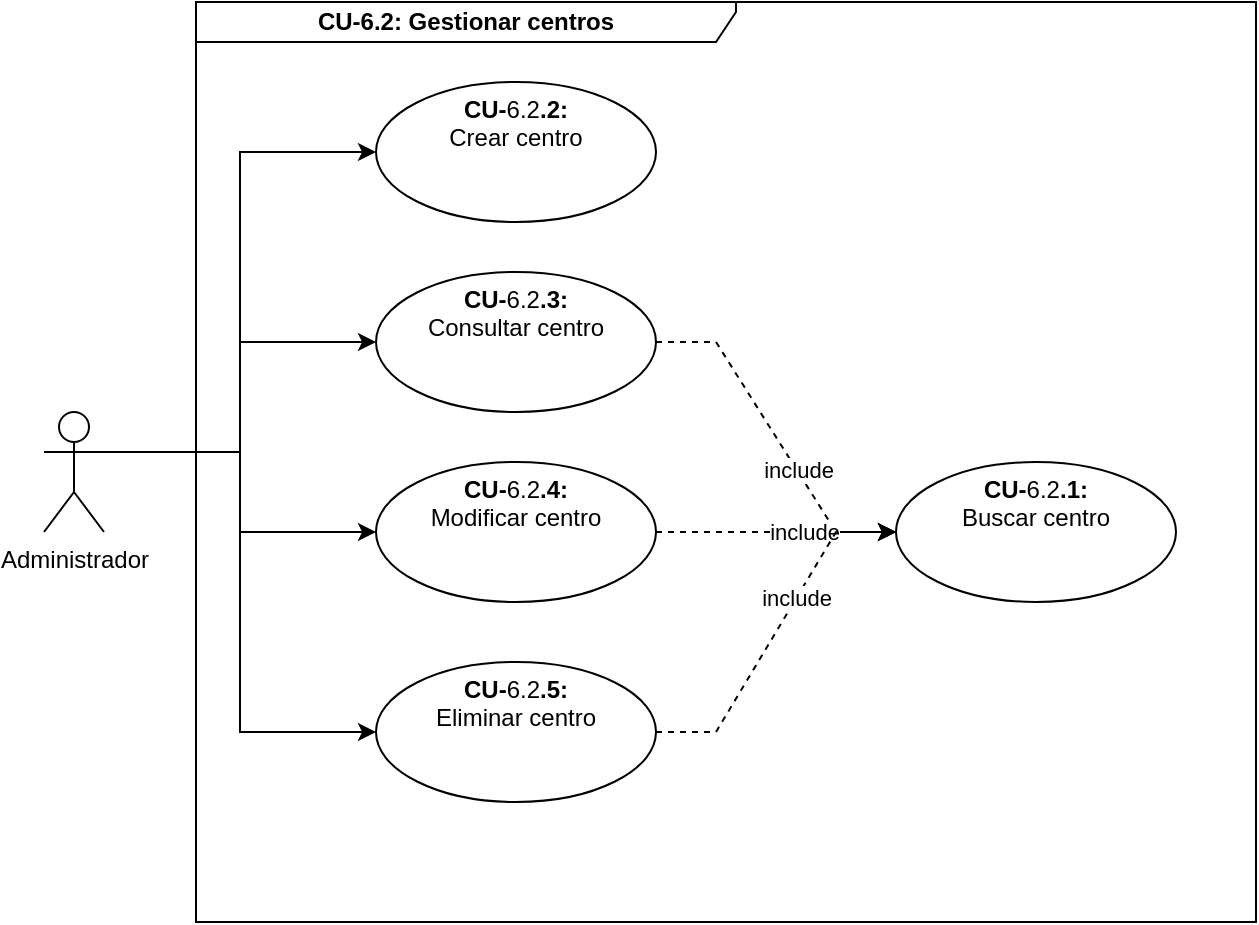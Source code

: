 <mxfile version="21.6.5" type="device">
  <diagram id="szs79xgOVXDPXgL9OrpX" name="Página-1">
    <mxGraphModel dx="1418" dy="820" grid="1" gridSize="10" guides="1" tooltips="1" connect="1" arrows="1" fold="1" page="1" pageScale="1" pageWidth="1150" pageHeight="700" math="0" shadow="0">
      <root>
        <mxCell id="0" />
        <mxCell id="1" parent="0" />
        <mxCell id="DPbp3sRypC6EYG-zwKEf-8" style="edgeStyle=orthogonalEdgeStyle;rounded=0;orthogonalLoop=1;jettySize=auto;html=1;exitX=1;exitY=0.333;exitDx=0;exitDy=0;exitPerimeter=0;entryX=0;entryY=0.5;entryDx=0;entryDy=0;" parent="1" source="Wg3yzN3p5O1BGDVJ7ORX-7" target="DPbp3sRypC6EYG-zwKEf-5" edge="1">
          <mxGeometry relative="1" as="geometry">
            <mxPoint x="155" y="235" as="sourcePoint" />
          </mxGeometry>
        </mxCell>
        <mxCell id="Q_k_FdXEpbmu3CS_4IuE-2" style="edgeStyle=orthogonalEdgeStyle;rounded=0;orthogonalLoop=1;jettySize=auto;html=1;exitX=1;exitY=0.333;exitDx=0;exitDy=0;exitPerimeter=0;entryX=0;entryY=0.5;entryDx=0;entryDy=0;" parent="1" source="Wg3yzN3p5O1BGDVJ7ORX-7" target="Q_k_FdXEpbmu3CS_4IuE-1" edge="1">
          <mxGeometry relative="1" as="geometry">
            <mxPoint x="155" y="235" as="sourcePoint" />
          </mxGeometry>
        </mxCell>
        <mxCell id="hSa4uURxNk3DmLp7kRdM-2" style="edgeStyle=orthogonalEdgeStyle;rounded=0;orthogonalLoop=1;jettySize=auto;html=1;exitX=1;exitY=0.333;exitDx=0;exitDy=0;exitPerimeter=0;entryX=0;entryY=0.5;entryDx=0;entryDy=0;" parent="1" source="Wg3yzN3p5O1BGDVJ7ORX-7" target="hSa4uURxNk3DmLp7kRdM-1" edge="1">
          <mxGeometry relative="1" as="geometry">
            <mxPoint x="155" y="235" as="sourcePoint" />
          </mxGeometry>
        </mxCell>
        <mxCell id="NUaUHLJXbepJ66ujS02r-15" value="CU-6.2: Gestionar centros" style="shape=umlFrame;whiteSpace=wrap;html=1;width=270;height=20;fontStyle=1" parent="1" vertex="1">
          <mxGeometry x="310" y="110" width="530" height="460" as="geometry" />
        </mxCell>
        <mxCell id="NUaUHLJXbepJ66ujS02r-18" value="&lt;b&gt;CU-&lt;/b&gt;6.2&lt;b&gt;.1: &lt;br&gt;&lt;/b&gt;Buscar centro" style="ellipse;whiteSpace=wrap;html=1;verticalAlign=top;" parent="1" vertex="1">
          <mxGeometry x="660" y="340" width="140" height="70" as="geometry" />
        </mxCell>
        <mxCell id="DPbp3sRypC6EYG-zwKEf-5" value="&lt;b&gt;CU-&lt;/b&gt;6.2&lt;b&gt;.2: &lt;br&gt;&lt;/b&gt;Crear centro" style="ellipse;whiteSpace=wrap;html=1;verticalAlign=top;" parent="1" vertex="1">
          <mxGeometry x="400" y="150" width="140" height="70" as="geometry" />
        </mxCell>
        <mxCell id="J01Buqdj7F6MblkKf3Q8-6" style="edgeStyle=entityRelationEdgeStyle;rounded=0;orthogonalLoop=1;jettySize=auto;html=1;exitX=1;exitY=0.5;exitDx=0;exitDy=0;entryX=0;entryY=0.5;entryDx=0;entryDy=0;dashed=1;" parent="1" source="Q_k_FdXEpbmu3CS_4IuE-1" target="NUaUHLJXbepJ66ujS02r-18" edge="1">
          <mxGeometry relative="1" as="geometry" />
        </mxCell>
        <mxCell id="J01Buqdj7F6MblkKf3Q8-7" value="include" style="edgeLabel;html=1;align=center;verticalAlign=middle;resizable=0;points=[];" parent="J01Buqdj7F6MblkKf3Q8-6" vertex="1" connectable="0">
          <mxGeometry x="0.224" relative="1" as="geometry">
            <mxPoint as="offset" />
          </mxGeometry>
        </mxCell>
        <mxCell id="Q_k_FdXEpbmu3CS_4IuE-1" value="&lt;b&gt;CU-&lt;/b&gt;6.2&lt;b&gt;.3: &lt;br&gt;&lt;/b&gt;Consultar centro" style="ellipse;whiteSpace=wrap;html=1;verticalAlign=top;" parent="1" vertex="1">
          <mxGeometry x="400" y="245" width="140" height="70" as="geometry" />
        </mxCell>
        <mxCell id="hSa4uURxNk3DmLp7kRdM-1" value="&lt;b&gt;CU-&lt;/b&gt;6.2&lt;b&gt;.4: &lt;br&gt;&lt;/b&gt;Modificar centro" style="ellipse;whiteSpace=wrap;html=1;verticalAlign=top;" parent="1" vertex="1">
          <mxGeometry x="400" y="340" width="140" height="70" as="geometry" />
        </mxCell>
        <mxCell id="J01Buqdj7F6MblkKf3Q8-3" style="edgeStyle=orthogonalEdgeStyle;rounded=0;orthogonalLoop=1;jettySize=auto;html=1;exitX=1;exitY=0.333;exitDx=0;exitDy=0;exitPerimeter=0;entryX=0;entryY=0.5;entryDx=0;entryDy=0;" parent="1" source="Wg3yzN3p5O1BGDVJ7ORX-7" target="J01Buqdj7F6MblkKf3Q8-1" edge="1">
          <mxGeometry relative="1" as="geometry" />
        </mxCell>
        <mxCell id="Wg3yzN3p5O1BGDVJ7ORX-7" value="&lt;span style=&quot;background-color: rgb(255 , 255 , 255)&quot;&gt;Administrador&lt;/span&gt;" style="shape=umlActor;verticalLabelPosition=bottom;verticalAlign=top;html=1;outlineConnect=0;" parent="1" vertex="1">
          <mxGeometry x="234" y="315" width="30" height="60" as="geometry" />
        </mxCell>
        <mxCell id="J01Buqdj7F6MblkKf3Q8-1" value="&lt;b&gt;CU-&lt;/b&gt;6.2&lt;b&gt;.5: &lt;br&gt;&lt;/b&gt;Eliminar centro" style="ellipse;whiteSpace=wrap;html=1;verticalAlign=top;" parent="1" vertex="1">
          <mxGeometry x="400" y="440" width="140" height="70" as="geometry" />
        </mxCell>
        <mxCell id="J01Buqdj7F6MblkKf3Q8-8" style="edgeStyle=entityRelationEdgeStyle;rounded=0;orthogonalLoop=1;jettySize=auto;html=1;exitX=1;exitY=0.5;exitDx=0;exitDy=0;dashed=1;entryX=0;entryY=0.5;entryDx=0;entryDy=0;" parent="1" source="hSa4uURxNk3DmLp7kRdM-1" target="NUaUHLJXbepJ66ujS02r-18" edge="1">
          <mxGeometry relative="1" as="geometry">
            <mxPoint x="550" y="290" as="sourcePoint" />
            <mxPoint x="660" y="350" as="targetPoint" />
          </mxGeometry>
        </mxCell>
        <mxCell id="J01Buqdj7F6MblkKf3Q8-9" value="include" style="edgeLabel;html=1;align=center;verticalAlign=middle;resizable=0;points=[];" parent="J01Buqdj7F6MblkKf3Q8-8" vertex="1" connectable="0">
          <mxGeometry x="0.224" relative="1" as="geometry">
            <mxPoint as="offset" />
          </mxGeometry>
        </mxCell>
        <mxCell id="J01Buqdj7F6MblkKf3Q8-10" style="edgeStyle=entityRelationEdgeStyle;rounded=0;orthogonalLoop=1;jettySize=auto;html=1;exitX=1;exitY=0.5;exitDx=0;exitDy=0;dashed=1;entryX=0;entryY=0.5;entryDx=0;entryDy=0;" parent="1" source="J01Buqdj7F6MblkKf3Q8-1" target="NUaUHLJXbepJ66ujS02r-18" edge="1">
          <mxGeometry relative="1" as="geometry">
            <mxPoint x="550" y="385" as="sourcePoint" />
            <mxPoint x="670" y="360" as="targetPoint" />
          </mxGeometry>
        </mxCell>
        <mxCell id="J01Buqdj7F6MblkKf3Q8-11" value="include" style="edgeLabel;html=1;align=center;verticalAlign=middle;resizable=0;points=[];" parent="J01Buqdj7F6MblkKf3Q8-10" vertex="1" connectable="0">
          <mxGeometry x="0.224" relative="1" as="geometry">
            <mxPoint as="offset" />
          </mxGeometry>
        </mxCell>
      </root>
    </mxGraphModel>
  </diagram>
</mxfile>
